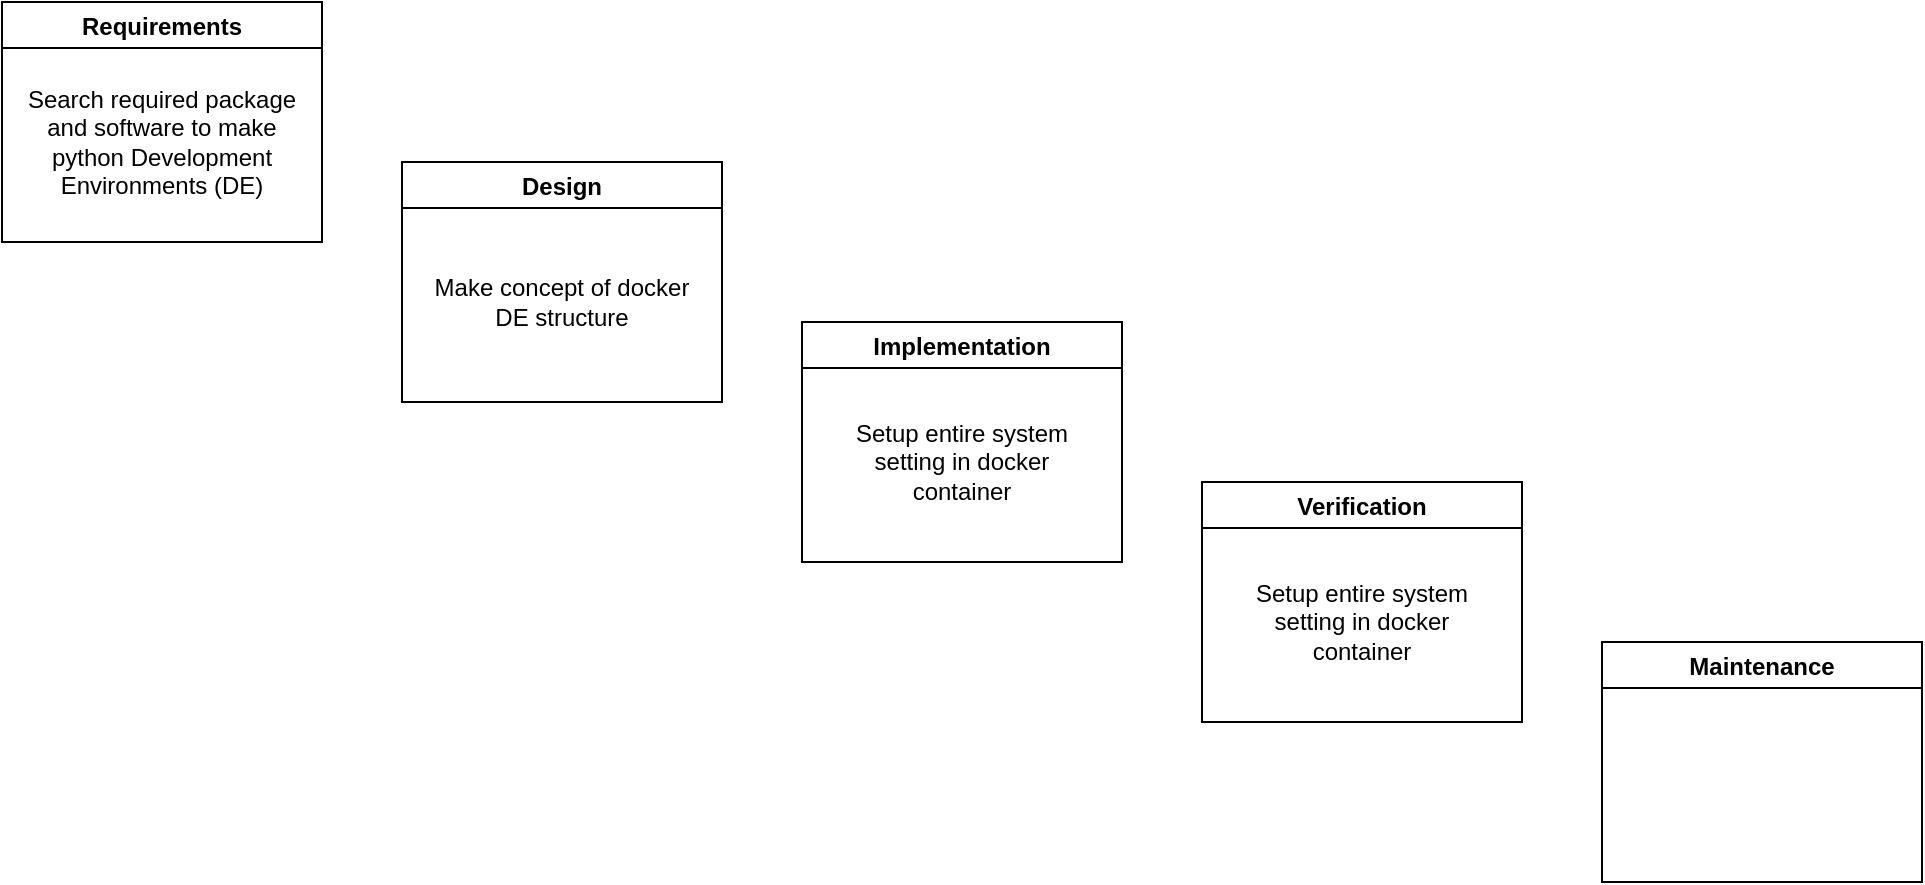 <mxfile version="20.8.5" type="github">
  <diagram id="C5RBs43oDa-KdzZeNtuy" name="Page-1">
    <mxGraphModel dx="1434" dy="699" grid="1" gridSize="10" guides="1" tooltips="1" connect="1" arrows="1" fold="1" page="1" pageScale="1" pageWidth="1040" pageHeight="520" math="0" shadow="0">
      <root>
        <mxCell id="WIyWlLk6GJQsqaUBKTNV-0" />
        <mxCell id="WIyWlLk6GJQsqaUBKTNV-1" parent="WIyWlLk6GJQsqaUBKTNV-0" />
        <mxCell id="viQAzkDIyvVS06g1v1qY-5" value="Requirements" style="swimlane;" parent="WIyWlLk6GJQsqaUBKTNV-1" vertex="1">
          <mxGeometry x="40" y="40" width="160" height="120" as="geometry">
            <mxRectangle x="40" y="40" width="120" height="30" as="alternateBounds" />
          </mxGeometry>
        </mxCell>
        <mxCell id="viQAzkDIyvVS06g1v1qY-19" value="Search required package and software to make python Development Environments (DE)" style="text;html=1;strokeColor=none;fillColor=none;align=center;verticalAlign=middle;whiteSpace=wrap;rounded=0;" parent="viQAzkDIyvVS06g1v1qY-5" vertex="1">
          <mxGeometry x="10" y="30" width="140" height="80" as="geometry" />
        </mxCell>
        <mxCell id="viQAzkDIyvVS06g1v1qY-6" value="Design" style="swimlane;" parent="WIyWlLk6GJQsqaUBKTNV-1" vertex="1">
          <mxGeometry x="240" y="120" width="160" height="120" as="geometry" />
        </mxCell>
        <mxCell id="9JNHWLNqs-FzcySSCMq5-3" value="Make concept of docker DE structure" style="rounded=0;whiteSpace=wrap;html=1;fillColor=none;strokeColor=none;" parent="viQAzkDIyvVS06g1v1qY-6" vertex="1">
          <mxGeometry x="10" y="30" width="140" height="80" as="geometry" />
        </mxCell>
        <mxCell id="viQAzkDIyvVS06g1v1qY-7" value="Implementation" style="swimlane;" parent="WIyWlLk6GJQsqaUBKTNV-1" vertex="1">
          <mxGeometry x="440" y="200" width="160" height="120" as="geometry" />
        </mxCell>
        <mxCell id="9JNHWLNqs-FzcySSCMq5-2" value="Setup entire system setting in docker container" style="rounded=0;whiteSpace=wrap;html=1;fillColor=none;strokeColor=none;" parent="viQAzkDIyvVS06g1v1qY-7" vertex="1">
          <mxGeometry x="10" y="30" width="140" height="80" as="geometry" />
        </mxCell>
        <mxCell id="viQAzkDIyvVS06g1v1qY-10" value="Verification" style="swimlane;" parent="WIyWlLk6GJQsqaUBKTNV-1" vertex="1">
          <mxGeometry x="640" y="280" width="160" height="120" as="geometry" />
        </mxCell>
        <mxCell id="_-eHahSXTpjEiGZ3lEuY-0" value="Setup entire system setting in docker container" style="rounded=0;whiteSpace=wrap;html=1;fillColor=none;strokeColor=none;" vertex="1" parent="viQAzkDIyvVS06g1v1qY-10">
          <mxGeometry x="10" y="30" width="140" height="80" as="geometry" />
        </mxCell>
        <mxCell id="viQAzkDIyvVS06g1v1qY-11" value="Maintenance" style="swimlane;" parent="WIyWlLk6GJQsqaUBKTNV-1" vertex="1">
          <mxGeometry x="840" y="360" width="160" height="120" as="geometry" />
        </mxCell>
      </root>
    </mxGraphModel>
  </diagram>
</mxfile>
